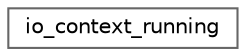digraph "类继承关系图"
{
 // INTERACTIVE_SVG=YES
 // LATEX_PDF_SIZE
  bgcolor="transparent";
  edge [fontname=Helvetica,fontsize=10,labelfontname=Helvetica,labelfontsize=10];
  node [fontname=Helvetica,fontsize=10,shape=box,height=0.2,width=0.4];
  rankdir="LR";
  Node0 [id="Node000000",label="io_context_running",height=0.2,width=0.4,color="grey40", fillcolor="white", style="filled",URL="$de/d8e/classio__context__running.html",tooltip=" "];
}
